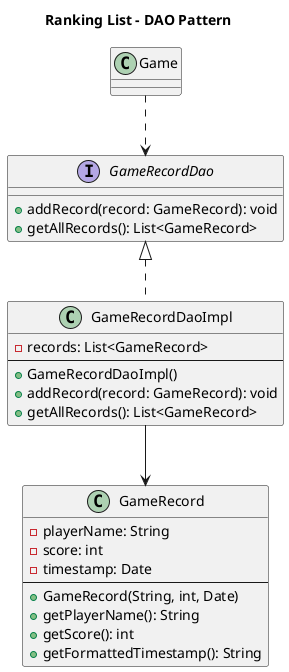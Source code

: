 @startuml
title "Ranking List - DAO Pattern"

class Game {
}

class GameRecord {
    - playerName: String
    - score: int
    - timestamp: Date
    --
    + GameRecord(String, int, Date)
    + getPlayerName(): String
    + getScore(): int
    + getFormattedTimestamp(): String
}

interface GameRecordDao {
    + addRecord(record: GameRecord): void
    + getAllRecords(): List<GameRecord>
}

class GameRecordDaoImpl {
    - records: List<GameRecord>
    --
    + GameRecordDaoImpl()
    + addRecord(record: GameRecord): void
    + getAllRecords(): List<GameRecord>
}


GameRecordDao <|.. GameRecordDaoImpl
Game ..> GameRecordDao
GameRecordDaoImpl --> GameRecord

@enduml